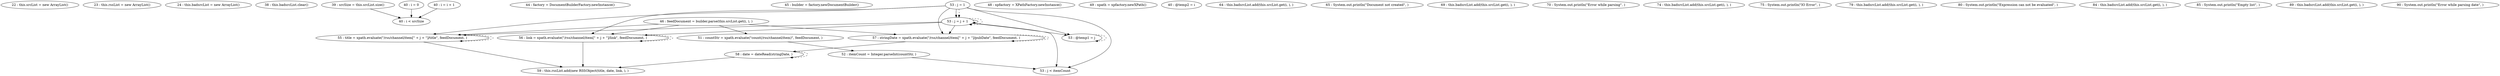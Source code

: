 digraph G {
"22 : this.srcList = new ArrayList()"
"23 : this.rssList = new ArrayList()"
"24 : this.badsrcList = new ArrayList()"
"38 : this.badsrcList.clear()"
"39 : srcSize = this.srcList.size()"
"39 : srcSize = this.srcList.size()" -> "40 : i < srcSize"
"40 : i = 0"
"40 : i = 0" -> "40 : i < srcSize"
"40 : i < srcSize"
"44 : factory = DocumentBuilderFactory.newInstance()"
"45 : builder = factory.newDocumentBuilder()"
"46 : feedDocument = builder.parse(this.srcList.get(i, ), )"
"46 : feedDocument = builder.parse(this.srcList.get(i, ), )" -> "57 : stringDate = xpath.evaluate(\"/rss/channel/item[\" + j + \"]/pubDate\", feedDocument, )"
"46 : feedDocument = builder.parse(this.srcList.get(i, ), )" -> "55 : title = xpath.evaluate(\"/rss/channel/item[\" + j + \"]/title\", feedDocument, )"
"46 : feedDocument = builder.parse(this.srcList.get(i, ), )" -> "51 : countStr = xpath.evaluate(\"count(/rss/channel/item)\", feedDocument, )"
"46 : feedDocument = builder.parse(this.srcList.get(i, ), )" -> "56 : link = xpath.evaluate(\"/rss/channel/item[\" + j + \"]/link\", feedDocument, )"
"48 : xpfactory = XPathFactory.newInstance()"
"49 : xpath = xpfactory.newXPath()"
"51 : countStr = xpath.evaluate(\"count(/rss/channel/item)\", feedDocument, )"
"51 : countStr = xpath.evaluate(\"count(/rss/channel/item)\", feedDocument, )" -> "52 : itemCount = Integer.parseInt(countStr, )"
"52 : itemCount = Integer.parseInt(countStr, )"
"52 : itemCount = Integer.parseInt(countStr, )" -> "53 : j < itemCount"
"40 : @temp2 = i"
"40 : i = i + 1"
"40 : i = i + 1" -> "40 : i < srcSize"
"53 : j = 1"
"53 : j = 1" -> "53 : @temp1 = j"
"53 : j = 1" -> "57 : stringDate = xpath.evaluate(\"/rss/channel/item[\" + j + \"]/pubDate\", feedDocument, )"
"53 : j = 1" -> "53 : j = j + 1"
"53 : j = 1" -> "55 : title = xpath.evaluate(\"/rss/channel/item[\" + j + \"]/title\", feedDocument, )"
"53 : j = 1" -> "53 : j < itemCount"
"53 : j = 1" -> "56 : link = xpath.evaluate(\"/rss/channel/item[\" + j + \"]/link\", feedDocument, )"
"53 : j = 1" -> "53 : j = j + 1" [style=dashed]
"53 : j < itemCount"
"55 : title = xpath.evaluate(\"/rss/channel/item[\" + j + \"]/title\", feedDocument, )"
"55 : title = xpath.evaluate(\"/rss/channel/item[\" + j + \"]/title\", feedDocument, )" -> "59 : this.rssList.add(new RSSObject(title, date, link, ), )"
"55 : title = xpath.evaluate(\"/rss/channel/item[\" + j + \"]/title\", feedDocument, )" -> "55 : title = xpath.evaluate(\"/rss/channel/item[\" + j + \"]/title\", feedDocument, )" [style=dashed]
"56 : link = xpath.evaluate(\"/rss/channel/item[\" + j + \"]/link\", feedDocument, )"
"56 : link = xpath.evaluate(\"/rss/channel/item[\" + j + \"]/link\", feedDocument, )" -> "59 : this.rssList.add(new RSSObject(title, date, link, ), )"
"56 : link = xpath.evaluate(\"/rss/channel/item[\" + j + \"]/link\", feedDocument, )" -> "56 : link = xpath.evaluate(\"/rss/channel/item[\" + j + \"]/link\", feedDocument, )" [style=dashed]
"57 : stringDate = xpath.evaluate(\"/rss/channel/item[\" + j + \"]/pubDate\", feedDocument, )"
"57 : stringDate = xpath.evaluate(\"/rss/channel/item[\" + j + \"]/pubDate\", feedDocument, )" -> "58 : date = dateRead(stringDate, )"
"57 : stringDate = xpath.evaluate(\"/rss/channel/item[\" + j + \"]/pubDate\", feedDocument, )" -> "57 : stringDate = xpath.evaluate(\"/rss/channel/item[\" + j + \"]/pubDate\", feedDocument, )" [style=dashed]
"58 : date = dateRead(stringDate, )"
"58 : date = dateRead(stringDate, )" -> "59 : this.rssList.add(new RSSObject(title, date, link, ), )"
"58 : date = dateRead(stringDate, )" -> "58 : date = dateRead(stringDate, )" [style=dashed]
"59 : this.rssList.add(new RSSObject(title, date, link, ), )"
"53 : @temp1 = j"
"53 : @temp1 = j" -> "53 : @temp1 = j" [style=dashed]
"53 : j = j + 1"
"53 : j = j + 1" -> "53 : @temp1 = j"
"53 : j = j + 1" -> "57 : stringDate = xpath.evaluate(\"/rss/channel/item[\" + j + \"]/pubDate\", feedDocument, )"
"53 : j = j + 1" -> "53 : j = j + 1"
"53 : j = j + 1" -> "55 : title = xpath.evaluate(\"/rss/channel/item[\" + j + \"]/title\", feedDocument, )"
"53 : j = j + 1" -> "53 : j < itemCount"
"53 : j = j + 1" -> "56 : link = xpath.evaluate(\"/rss/channel/item[\" + j + \"]/link\", feedDocument, )"
"53 : j = j + 1" -> "53 : j = j + 1" [style=dashed]
"64 : this.badsrcList.add(this.srcList.get(i, ), )"
"65 : System.out.println(\"Document not created\", )"
"69 : this.badsrcList.add(this.srcList.get(i, ), )"
"70 : System.out.println(\"Error while parsing\", )"
"74 : this.badsrcList.add(this.srcList.get(i, ), )"
"75 : System.out.println(\"IO Error\", )"
"79 : this.badsrcList.add(this.srcList.get(i, ), )"
"80 : System.out.println(\"Expression can not be evaluated\", )"
"84 : this.badsrcList.add(this.srcList.get(i, ), )"
"85 : System.out.println(\"Empty list\", )"
"89 : this.badsrcList.add(this.srcList.get(i, ), )"
"90 : System.out.println(\"Error while parsing date\", )"
}